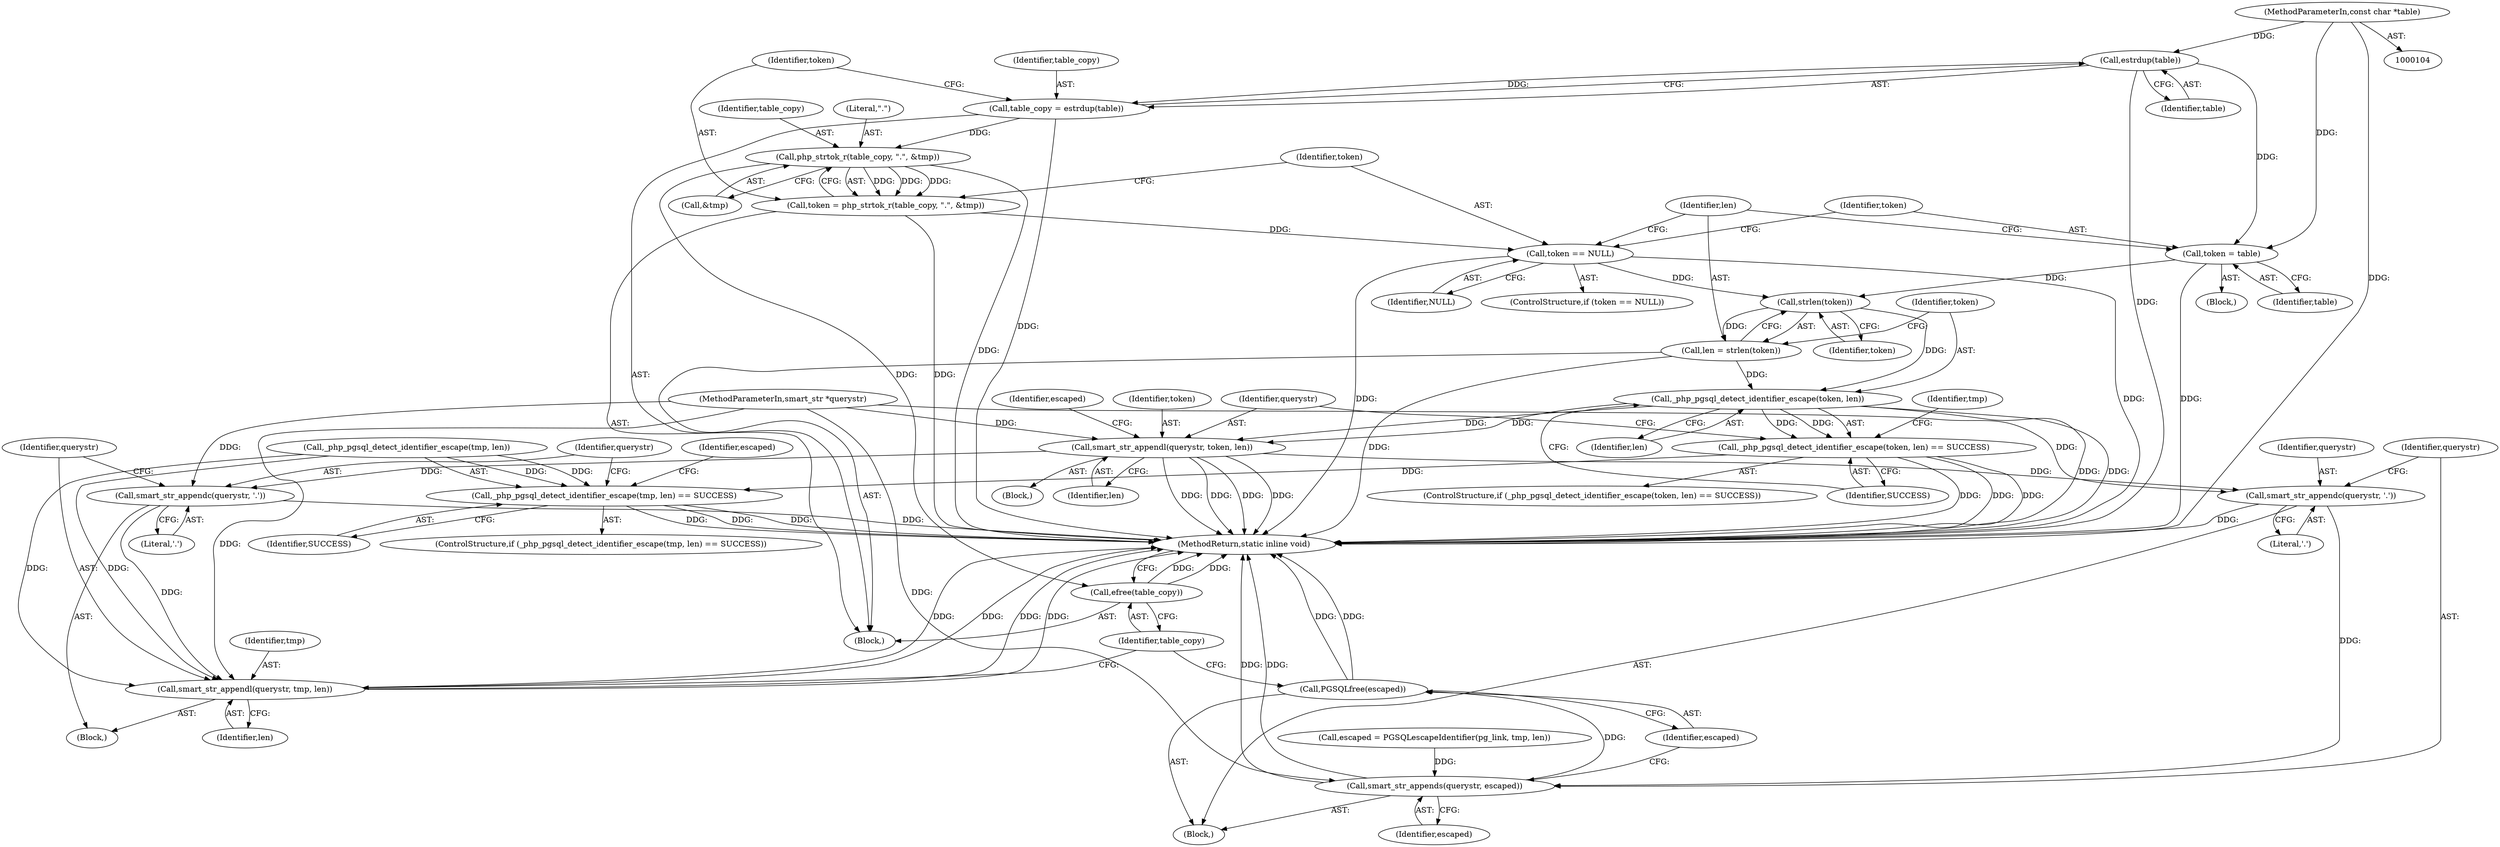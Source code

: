 digraph "0_php_124fb22a13fafa3648e4e15b4f207c7096d8155e_0@API" {
"1000116" [label="(Call,estrdup(table))"];
"1000107" [label="(MethodParameterIn,const char *table)"];
"1000114" [label="(Call,table_copy = estrdup(table))"];
"1000120" [label="(Call,php_strtok_r(table_copy, \".\", &tmp))"];
"1000118" [label="(Call,token = php_strtok_r(table_copy, \".\", &tmp))"];
"1000126" [label="(Call,token == NULL)"];
"1000135" [label="(Call,strlen(token))"];
"1000133" [label="(Call,len = strlen(token))"];
"1000139" [label="(Call,_php_pgsql_detect_identifier_escape(token, len))"];
"1000138" [label="(Call,_php_pgsql_detect_identifier_escape(token, len) == SUCCESS)"];
"1000161" [label="(Call,_php_pgsql_detect_identifier_escape(tmp, len) == SUCCESS)"];
"1000144" [label="(Call,smart_str_appendl(querystr, token, len))"];
"1000167" [label="(Call,smart_str_appendc(querystr, '.'))"];
"1000170" [label="(Call,smart_str_appendl(querystr, tmp, len))"];
"1000182" [label="(Call,smart_str_appendc(querystr, '.'))"];
"1000185" [label="(Call,smart_str_appends(querystr, escaped))"];
"1000188" [label="(Call,PGSQLfree(escaped))"];
"1000190" [label="(Call,efree(table_copy))"];
"1000130" [label="(Call,token = table)"];
"1000108" [label="(Block,)"];
"1000116" [label="(Call,estrdup(table))"];
"1000130" [label="(Call,token = table)"];
"1000189" [label="(Identifier,escaped)"];
"1000184" [label="(Literal,'.')"];
"1000142" [label="(Identifier,SUCCESS)"];
"1000117" [label="(Identifier,table)"];
"1000125" [label="(ControlStructure,if (token == NULL))"];
"1000138" [label="(Call,_php_pgsql_detect_identifier_escape(token, len) == SUCCESS)"];
"1000145" [label="(Identifier,querystr)"];
"1000182" [label="(Call,smart_str_appendc(querystr, '.'))"];
"1000170" [label="(Call,smart_str_appendl(querystr, tmp, len))"];
"1000132" [label="(Identifier,table)"];
"1000114" [label="(Call,table_copy = estrdup(table))"];
"1000136" [label="(Identifier,token)"];
"1000167" [label="(Call,smart_str_appendc(querystr, '.'))"];
"1000120" [label="(Call,php_strtok_r(table_copy, \".\", &tmp))"];
"1000115" [label="(Identifier,table_copy)"];
"1000144" [label="(Call,smart_str_appendl(querystr, token, len))"];
"1000166" [label="(Block,)"];
"1000127" [label="(Identifier,token)"];
"1000119" [label="(Identifier,token)"];
"1000133" [label="(Call,len = strlen(token))"];
"1000118" [label="(Call,token = php_strtok_r(table_copy, \".\", &tmp))"];
"1000140" [label="(Identifier,token)"];
"1000141" [label="(Identifier,len)"];
"1000135" [label="(Call,strlen(token))"];
"1000173" [label="(Identifier,len)"];
"1000123" [label="(Call,&tmp)"];
"1000190" [label="(Call,efree(table_copy))"];
"1000191" [label="(Identifier,table_copy)"];
"1000129" [label="(Block,)"];
"1000186" [label="(Identifier,querystr)"];
"1000147" [label="(Identifier,len)"];
"1000137" [label="(ControlStructure,if (_php_pgsql_detect_identifier_escape(token, len) == SUCCESS))"];
"1000168" [label="(Identifier,querystr)"];
"1000187" [label="(Identifier,escaped)"];
"1000131" [label="(Identifier,token)"];
"1000152" [label="(Identifier,tmp)"];
"1000176" [label="(Call,escaped = PGSQLescapeIdentifier(pg_link, tmp, len))"];
"1000128" [label="(Identifier,NULL)"];
"1000165" [label="(Identifier,SUCCESS)"];
"1000149" [label="(Identifier,escaped)"];
"1000175" [label="(Block,)"];
"1000172" [label="(Identifier,tmp)"];
"1000192" [label="(MethodReturn,static inline void)"];
"1000161" [label="(Call,_php_pgsql_detect_identifier_escape(tmp, len) == SUCCESS)"];
"1000183" [label="(Identifier,querystr)"];
"1000107" [label="(MethodParameterIn,const char *table)"];
"1000185" [label="(Call,smart_str_appends(querystr, escaped))"];
"1000134" [label="(Identifier,len)"];
"1000177" [label="(Identifier,escaped)"];
"1000139" [label="(Call,_php_pgsql_detect_identifier_escape(token, len))"];
"1000122" [label="(Literal,\".\")"];
"1000169" [label="(Literal,'.')"];
"1000160" [label="(ControlStructure,if (_php_pgsql_detect_identifier_escape(tmp, len) == SUCCESS))"];
"1000162" [label="(Call,_php_pgsql_detect_identifier_escape(tmp, len))"];
"1000143" [label="(Block,)"];
"1000171" [label="(Identifier,querystr)"];
"1000126" [label="(Call,token == NULL)"];
"1000146" [label="(Identifier,token)"];
"1000105" [label="(MethodParameterIn,smart_str *querystr)"];
"1000121" [label="(Identifier,table_copy)"];
"1000188" [label="(Call,PGSQLfree(escaped))"];
"1000116" -> "1000114"  [label="AST: "];
"1000116" -> "1000117"  [label="CFG: "];
"1000117" -> "1000116"  [label="AST: "];
"1000114" -> "1000116"  [label="CFG: "];
"1000116" -> "1000192"  [label="DDG: "];
"1000116" -> "1000114"  [label="DDG: "];
"1000107" -> "1000116"  [label="DDG: "];
"1000116" -> "1000130"  [label="DDG: "];
"1000107" -> "1000104"  [label="AST: "];
"1000107" -> "1000192"  [label="DDG: "];
"1000107" -> "1000130"  [label="DDG: "];
"1000114" -> "1000108"  [label="AST: "];
"1000115" -> "1000114"  [label="AST: "];
"1000119" -> "1000114"  [label="CFG: "];
"1000114" -> "1000192"  [label="DDG: "];
"1000114" -> "1000120"  [label="DDG: "];
"1000120" -> "1000118"  [label="AST: "];
"1000120" -> "1000123"  [label="CFG: "];
"1000121" -> "1000120"  [label="AST: "];
"1000122" -> "1000120"  [label="AST: "];
"1000123" -> "1000120"  [label="AST: "];
"1000118" -> "1000120"  [label="CFG: "];
"1000120" -> "1000192"  [label="DDG: "];
"1000120" -> "1000118"  [label="DDG: "];
"1000120" -> "1000118"  [label="DDG: "];
"1000120" -> "1000118"  [label="DDG: "];
"1000120" -> "1000190"  [label="DDG: "];
"1000118" -> "1000108"  [label="AST: "];
"1000119" -> "1000118"  [label="AST: "];
"1000127" -> "1000118"  [label="CFG: "];
"1000118" -> "1000192"  [label="DDG: "];
"1000118" -> "1000126"  [label="DDG: "];
"1000126" -> "1000125"  [label="AST: "];
"1000126" -> "1000128"  [label="CFG: "];
"1000127" -> "1000126"  [label="AST: "];
"1000128" -> "1000126"  [label="AST: "];
"1000131" -> "1000126"  [label="CFG: "];
"1000134" -> "1000126"  [label="CFG: "];
"1000126" -> "1000192"  [label="DDG: "];
"1000126" -> "1000192"  [label="DDG: "];
"1000126" -> "1000135"  [label="DDG: "];
"1000135" -> "1000133"  [label="AST: "];
"1000135" -> "1000136"  [label="CFG: "];
"1000136" -> "1000135"  [label="AST: "];
"1000133" -> "1000135"  [label="CFG: "];
"1000135" -> "1000133"  [label="DDG: "];
"1000130" -> "1000135"  [label="DDG: "];
"1000135" -> "1000139"  [label="DDG: "];
"1000133" -> "1000108"  [label="AST: "];
"1000134" -> "1000133"  [label="AST: "];
"1000140" -> "1000133"  [label="CFG: "];
"1000133" -> "1000192"  [label="DDG: "];
"1000133" -> "1000139"  [label="DDG: "];
"1000139" -> "1000138"  [label="AST: "];
"1000139" -> "1000141"  [label="CFG: "];
"1000140" -> "1000139"  [label="AST: "];
"1000141" -> "1000139"  [label="AST: "];
"1000142" -> "1000139"  [label="CFG: "];
"1000139" -> "1000192"  [label="DDG: "];
"1000139" -> "1000192"  [label="DDG: "];
"1000139" -> "1000138"  [label="DDG: "];
"1000139" -> "1000138"  [label="DDG: "];
"1000139" -> "1000144"  [label="DDG: "];
"1000139" -> "1000144"  [label="DDG: "];
"1000138" -> "1000137"  [label="AST: "];
"1000138" -> "1000142"  [label="CFG: "];
"1000142" -> "1000138"  [label="AST: "];
"1000145" -> "1000138"  [label="CFG: "];
"1000152" -> "1000138"  [label="CFG: "];
"1000138" -> "1000192"  [label="DDG: "];
"1000138" -> "1000192"  [label="DDG: "];
"1000138" -> "1000192"  [label="DDG: "];
"1000138" -> "1000161"  [label="DDG: "];
"1000161" -> "1000160"  [label="AST: "];
"1000161" -> "1000165"  [label="CFG: "];
"1000162" -> "1000161"  [label="AST: "];
"1000165" -> "1000161"  [label="AST: "];
"1000168" -> "1000161"  [label="CFG: "];
"1000177" -> "1000161"  [label="CFG: "];
"1000161" -> "1000192"  [label="DDG: "];
"1000161" -> "1000192"  [label="DDG: "];
"1000161" -> "1000192"  [label="DDG: "];
"1000162" -> "1000161"  [label="DDG: "];
"1000162" -> "1000161"  [label="DDG: "];
"1000144" -> "1000143"  [label="AST: "];
"1000144" -> "1000147"  [label="CFG: "];
"1000145" -> "1000144"  [label="AST: "];
"1000146" -> "1000144"  [label="AST: "];
"1000147" -> "1000144"  [label="AST: "];
"1000149" -> "1000144"  [label="CFG: "];
"1000144" -> "1000192"  [label="DDG: "];
"1000144" -> "1000192"  [label="DDG: "];
"1000144" -> "1000192"  [label="DDG: "];
"1000144" -> "1000192"  [label="DDG: "];
"1000105" -> "1000144"  [label="DDG: "];
"1000144" -> "1000167"  [label="DDG: "];
"1000144" -> "1000182"  [label="DDG: "];
"1000167" -> "1000166"  [label="AST: "];
"1000167" -> "1000169"  [label="CFG: "];
"1000168" -> "1000167"  [label="AST: "];
"1000169" -> "1000167"  [label="AST: "];
"1000171" -> "1000167"  [label="CFG: "];
"1000167" -> "1000192"  [label="DDG: "];
"1000105" -> "1000167"  [label="DDG: "];
"1000167" -> "1000170"  [label="DDG: "];
"1000170" -> "1000166"  [label="AST: "];
"1000170" -> "1000173"  [label="CFG: "];
"1000171" -> "1000170"  [label="AST: "];
"1000172" -> "1000170"  [label="AST: "];
"1000173" -> "1000170"  [label="AST: "];
"1000191" -> "1000170"  [label="CFG: "];
"1000170" -> "1000192"  [label="DDG: "];
"1000170" -> "1000192"  [label="DDG: "];
"1000170" -> "1000192"  [label="DDG: "];
"1000170" -> "1000192"  [label="DDG: "];
"1000105" -> "1000170"  [label="DDG: "];
"1000162" -> "1000170"  [label="DDG: "];
"1000162" -> "1000170"  [label="DDG: "];
"1000182" -> "1000175"  [label="AST: "];
"1000182" -> "1000184"  [label="CFG: "];
"1000183" -> "1000182"  [label="AST: "];
"1000184" -> "1000182"  [label="AST: "];
"1000186" -> "1000182"  [label="CFG: "];
"1000182" -> "1000192"  [label="DDG: "];
"1000105" -> "1000182"  [label="DDG: "];
"1000182" -> "1000185"  [label="DDG: "];
"1000185" -> "1000175"  [label="AST: "];
"1000185" -> "1000187"  [label="CFG: "];
"1000186" -> "1000185"  [label="AST: "];
"1000187" -> "1000185"  [label="AST: "];
"1000189" -> "1000185"  [label="CFG: "];
"1000185" -> "1000192"  [label="DDG: "];
"1000185" -> "1000192"  [label="DDG: "];
"1000105" -> "1000185"  [label="DDG: "];
"1000176" -> "1000185"  [label="DDG: "];
"1000185" -> "1000188"  [label="DDG: "];
"1000188" -> "1000175"  [label="AST: "];
"1000188" -> "1000189"  [label="CFG: "];
"1000189" -> "1000188"  [label="AST: "];
"1000191" -> "1000188"  [label="CFG: "];
"1000188" -> "1000192"  [label="DDG: "];
"1000188" -> "1000192"  [label="DDG: "];
"1000190" -> "1000108"  [label="AST: "];
"1000190" -> "1000191"  [label="CFG: "];
"1000191" -> "1000190"  [label="AST: "];
"1000192" -> "1000190"  [label="CFG: "];
"1000190" -> "1000192"  [label="DDG: "];
"1000190" -> "1000192"  [label="DDG: "];
"1000130" -> "1000129"  [label="AST: "];
"1000130" -> "1000132"  [label="CFG: "];
"1000131" -> "1000130"  [label="AST: "];
"1000132" -> "1000130"  [label="AST: "];
"1000134" -> "1000130"  [label="CFG: "];
"1000130" -> "1000192"  [label="DDG: "];
}
